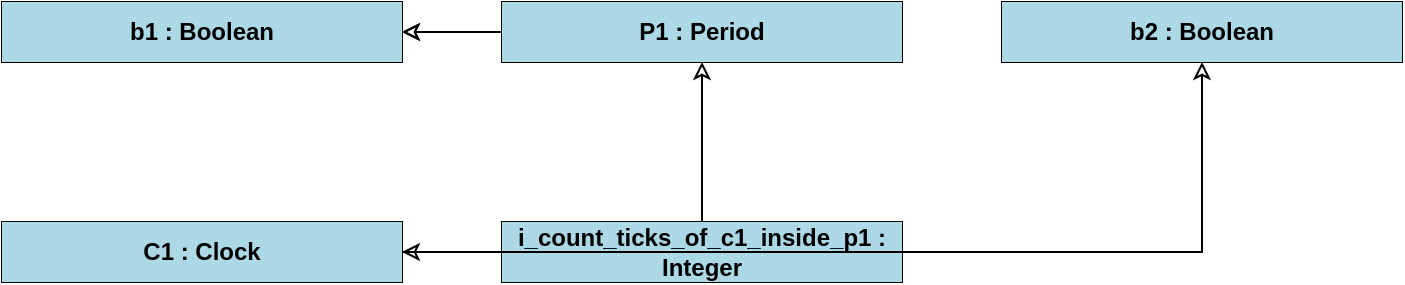 <?xml version="1.0" encoding="UTF-8"?>
<mxfile>
  <diagram id="d1752843421973" name="Page-1">
    <mxGraphModel dx="800" dy="600" grid="1"><root>
      <mxCell id="0"/>
      <mxCell id="1" parent="0"/>
      <mxCell id="table_b1" style="shape=table;container=1;recursiveResize=0;strokeColor=#000;" vertex="1" parent="1">
        <mxGeometry x="60" y="80" width="200" height="30" as="geometry"/>
      </mxCell>
      <mxCell id="r0" style="shape=tableRow;startSize=0;fillColor=none;" vertex="1" parent="table_b1">
        <mxGeometry y="0" width="200" height="30" as="geometry"/>
      </mxCell>
      <mxCell id="c1" value="&lt;b&gt;b1 : Boolean&lt;/b&gt;" style="html=1;verticalAlign=middle;whiteSpace=wrap;overflow=visible;align=center;fillColor=#ADD8E6;strokeColor=none" vertex="1" parent="r0">
        <mxGeometry width="200" height="30" as="geometry"/>
      </mxCell>
      <mxCell id="table_P1" style="shape=table;container=1;recursiveResize=0;strokeColor=#000;" vertex="1" parent="1">
        <mxGeometry x="310" y="80" width="200" height="30" as="geometry"/>
      </mxCell>
      <mxCell id="r2" style="shape=tableRow;startSize=0;fillColor=none;" vertex="1" parent="table_P1">
        <mxGeometry y="0" width="200" height="30" as="geometry"/>
      </mxCell>
      <mxCell id="c3" value="&lt;b&gt;P1 : Period&lt;/b&gt;" style="html=1;verticalAlign=middle;whiteSpace=wrap;overflow=visible;align=center;fillColor=#ADD8E6;strokeColor=none" vertex="1" parent="r2">
        <mxGeometry width="200" height="30" as="geometry"/>
      </mxCell>
      <mxCell id="table_b2" style="shape=table;container=1;recursiveResize=0;strokeColor=#000;" vertex="1" parent="1">
        <mxGeometry x="560" y="80" width="200" height="30" as="geometry"/>
      </mxCell>
      <mxCell id="r4" style="shape=tableRow;startSize=0;fillColor=none;" vertex="1" parent="table_b2">
        <mxGeometry y="0" width="200" height="30" as="geometry"/>
      </mxCell>
      <mxCell id="c5" value="&lt;b&gt;b2 : Boolean&lt;/b&gt;" style="html=1;verticalAlign=middle;whiteSpace=wrap;overflow=visible;align=center;fillColor=#ADD8E6;strokeColor=none" vertex="1" parent="r4">
        <mxGeometry width="200" height="30" as="geometry"/>
      </mxCell>
      <mxCell id="table_C1" style="shape=table;container=1;recursiveResize=0;strokeColor=#000;" vertex="1" parent="1">
        <mxGeometry x="60" y="190" width="200" height="30" as="geometry"/>
      </mxCell>
      <mxCell id="r6" style="shape=tableRow;startSize=0;fillColor=none;" vertex="1" parent="table_C1">
        <mxGeometry y="0" width="200" height="30" as="geometry"/>
      </mxCell>
      <mxCell id="c7" value="&lt;b&gt;C1 : Clock&lt;/b&gt;" style="html=1;verticalAlign=middle;whiteSpace=wrap;overflow=visible;align=center;fillColor=#ADD8E6;strokeColor=none" vertex="1" parent="r6">
        <mxGeometry width="200" height="30" as="geometry"/>
      </mxCell>
      <mxCell id="table_i_count_ticks_of_c1_inside_p1" style="shape=table;container=1;recursiveResize=0;strokeColor=#000;" vertex="1" parent="1">
        <mxGeometry x="310" y="190" width="200" height="30" as="geometry"/>
      </mxCell>
      <mxCell id="r8" style="shape=tableRow;startSize=0;fillColor=none;" vertex="1" parent="table_i_count_ticks_of_c1_inside_p1">
        <mxGeometry y="0" width="200" height="30" as="geometry"/>
      </mxCell>
      <mxCell id="c9" value="&lt;b&gt;i_count_ticks_of_c1_inside_p1 : Integer&lt;/b&gt;" style="html=1;verticalAlign=middle;whiteSpace=wrap;overflow=visible;align=center;fillColor=#ADD8E6;strokeColor=none" vertex="1" parent="r8">
        <mxGeometry width="200" height="30" as="geometry"/>
      </mxCell>
      <mxCell id="edge0" style="edgeStyle=orthogonalEdgeStyle;rounded=0;strokeColor=#000;endArrow=classic;endFill=0;" edge="1" source="table_P1" target="table_b1" parent="1">
        <mxGeometry relative="1" as="geometry"/>
      </mxCell>
      <mxCell id="edge1" style="edgeStyle=orthogonalEdgeStyle;rounded=0;strokeColor=#000;endArrow=classic;endFill=0;" edge="1" source="table_P1" target="table_b1" parent="1">
        <mxGeometry relative="1" as="geometry"/>
      </mxCell>
      <mxCell id="edge2" style="edgeStyle=orthogonalEdgeStyle;rounded=0;strokeColor=#000;endArrow=classic;endFill=0;" edge="1" source="table_C1" target="table_b2" parent="1">
        <mxGeometry relative="1" as="geometry"/>
      </mxCell>
      <mxCell id="edge3" style="edgeStyle=orthogonalEdgeStyle;rounded=0;strokeColor=#000;endArrow=classic;endFill=0;" edge="1" source="table_i_count_ticks_of_c1_inside_p1" target="table_C1" parent="1">
        <mxGeometry relative="1" as="geometry"/>
      </mxCell>
      <mxCell id="edge4" style="edgeStyle=orthogonalEdgeStyle;rounded=0;strokeColor=#000;endArrow=classic;endFill=0;" edge="1" source="table_i_count_ticks_of_c1_inside_p1" target="table_P1" parent="1">
        <mxGeometry relative="1" as="geometry"/>
      </mxCell>
    </root></mxGraphModel>
  </diagram>
</mxfile>